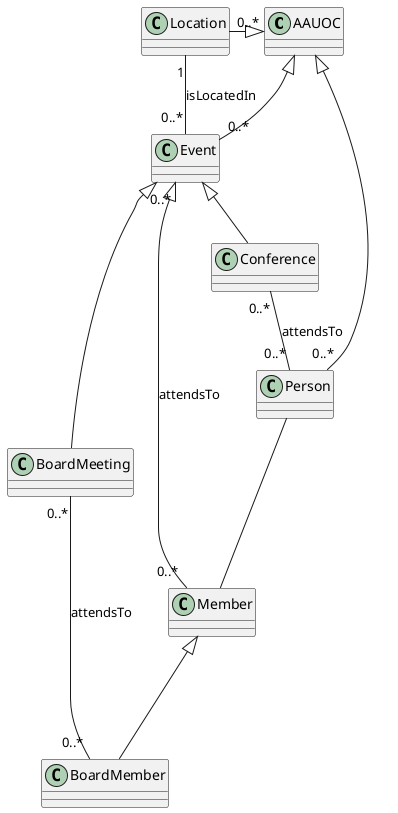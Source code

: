 @startuml
class AAUOC
class Location
class Event
class Person
class Member
class Conference
class BoardMeeting
class BoardMember
AAUOC <|--left"0..*" Location
AAUOC <|--down"0..*" Event
AAUOC <|--right"0..*" Person
Event <|-- Conference
Event <|--- BoardMeeting
Person --- Member
Member <|--- BoardMember
Event"0..*" <|--"0..*" Member : attendsTo
Event"0..*" -- "1"Location : isLocatedIn
Conference"0..*" --"0..*" Person : attendsTo
BoardMeeting"0..*"--"0..*"BoardMember : attendsTo
@enduml